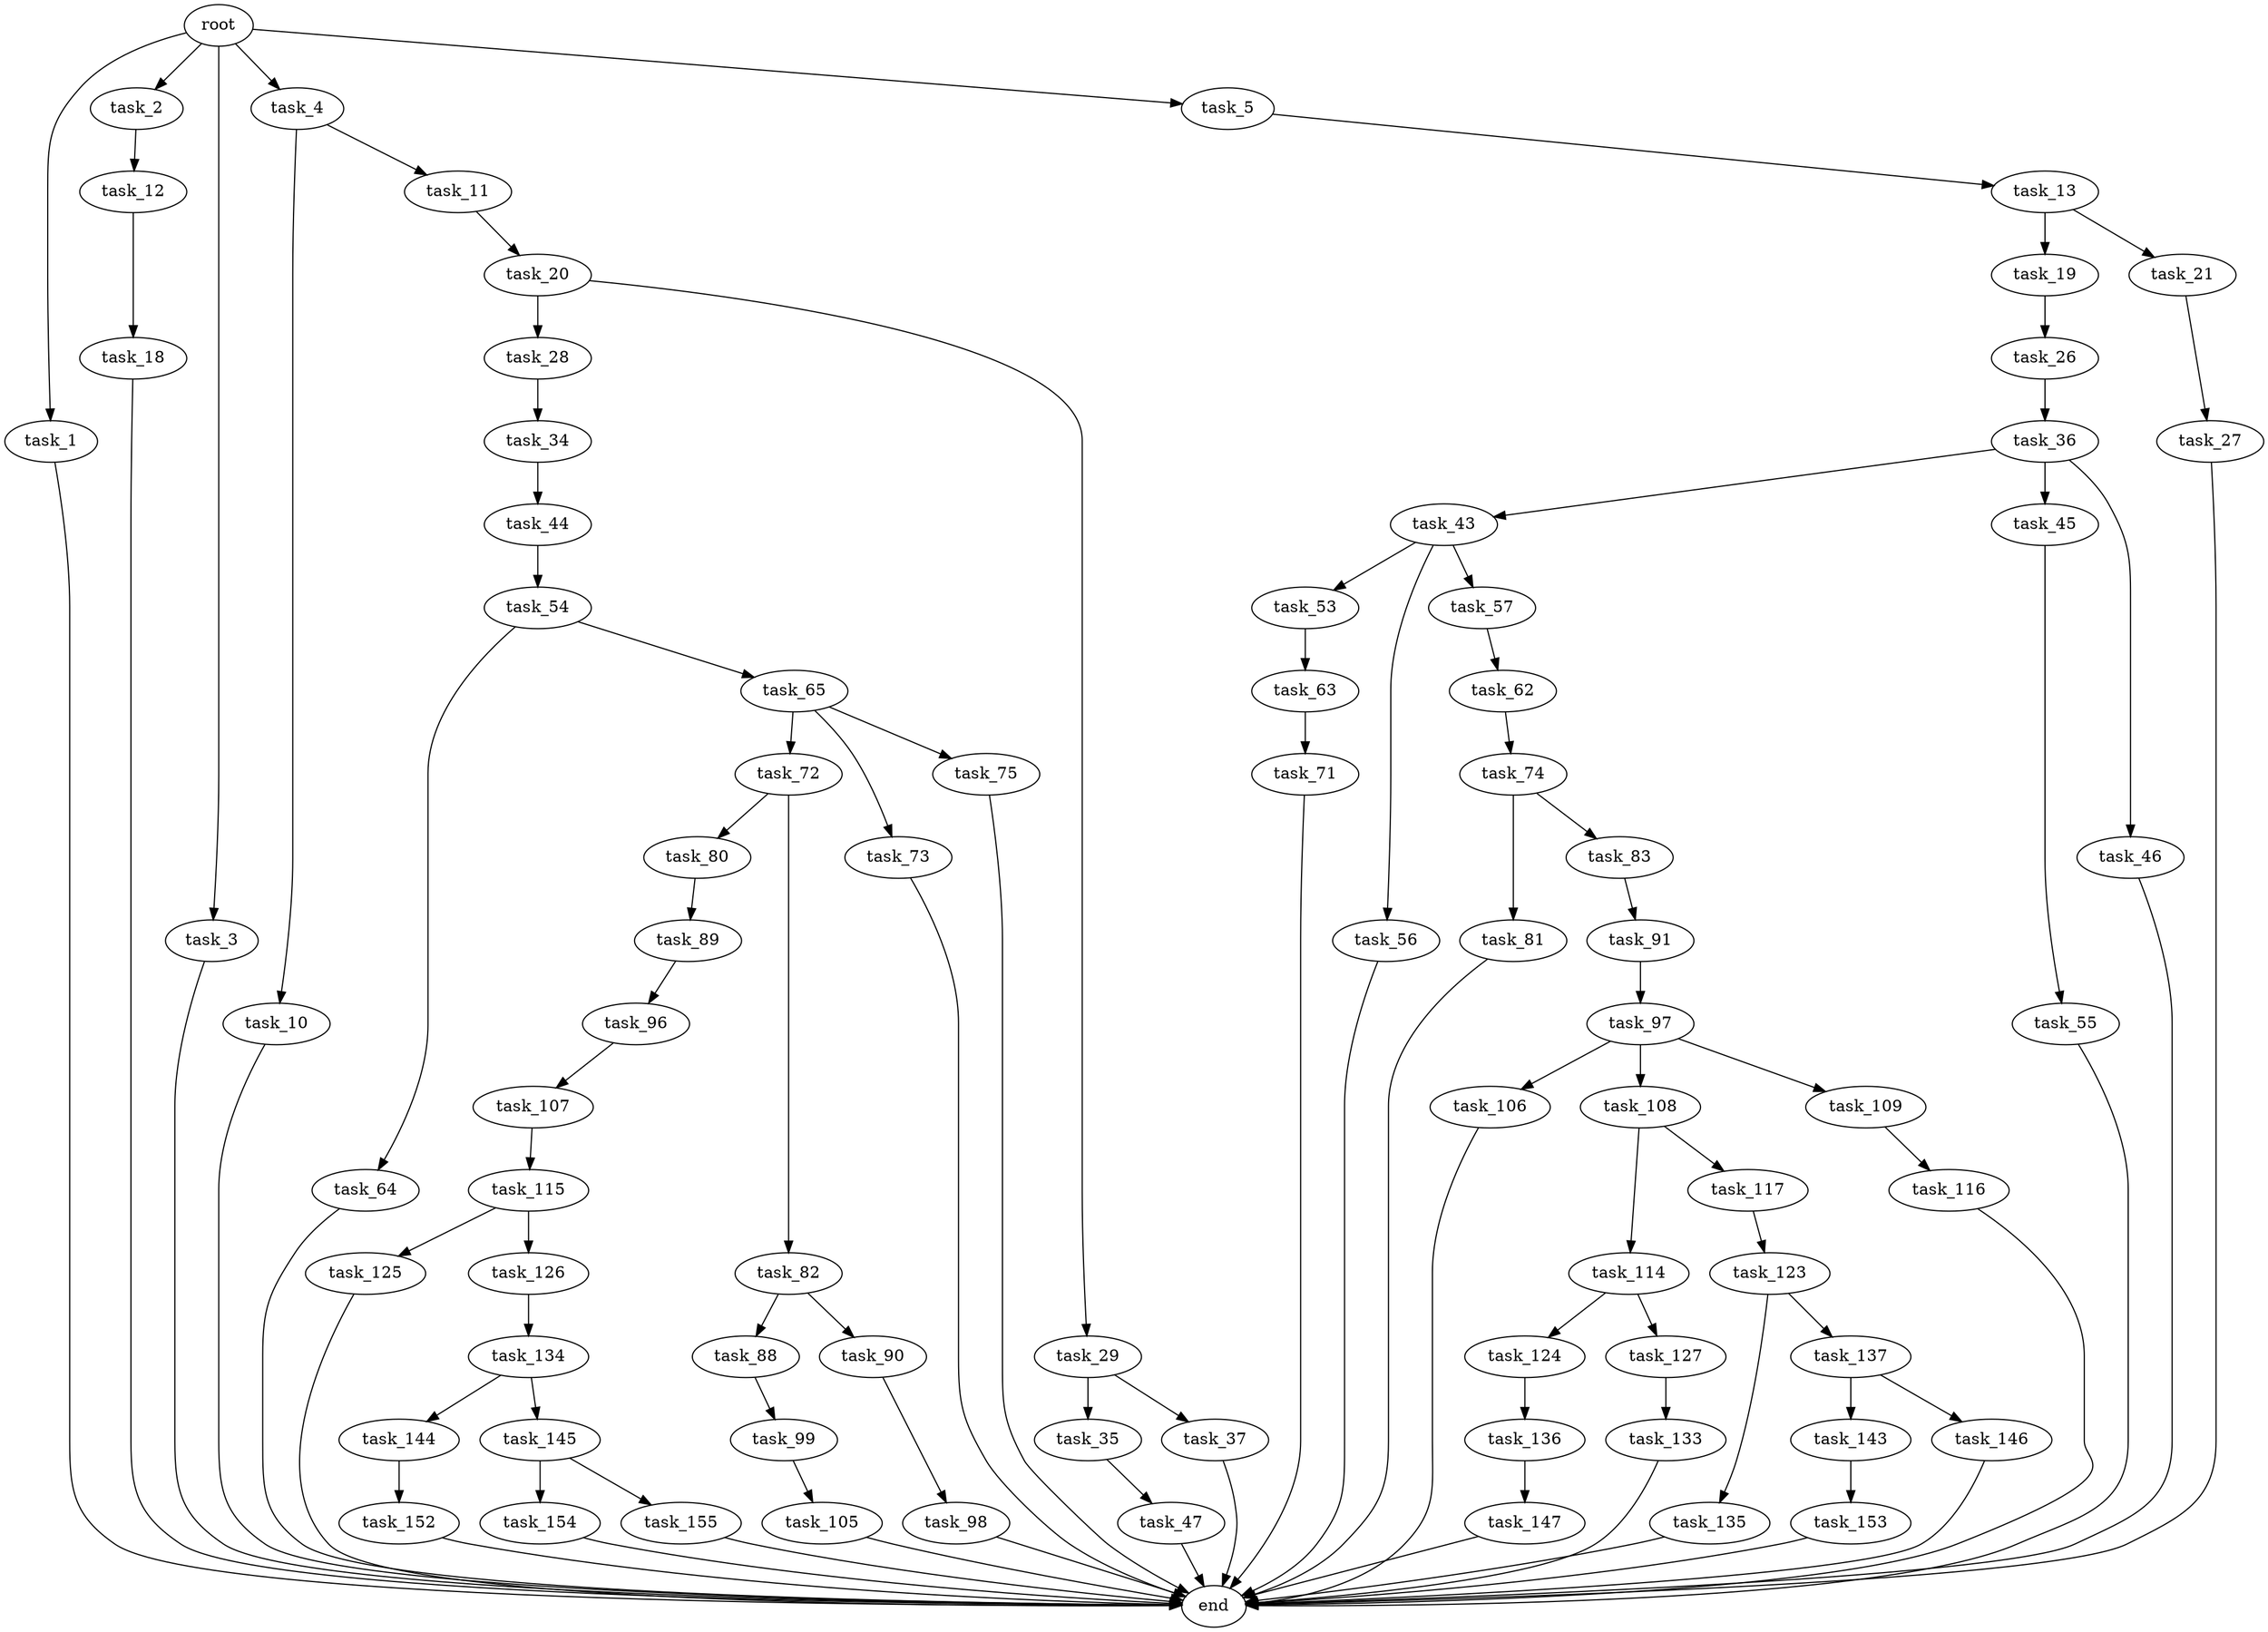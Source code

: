 digraph G {
  root [size="0.000000"];
  task_1 [size="6037813513.000000"];
  task_2 [size="549755813888.000000"];
  task_3 [size="657698222.000000"];
  task_4 [size="4320658301.000000"];
  task_5 [size="28991029248.000000"];
  task_10 [size="217179080773.000000"];
  task_11 [size="782757789696.000000"];
  task_12 [size="1148053541265.000000"];
  task_13 [size="27234276882.000000"];
  task_18 [size="4431303252.000000"];
  task_19 [size="1073741824000.000000"];
  task_20 [size="28991029248.000000"];
  task_21 [size="4370341382.000000"];
  task_26 [size="2996427182.000000"];
  task_27 [size="14813340847.000000"];
  task_28 [size="134217728000.000000"];
  task_29 [size="782757789696.000000"];
  task_34 [size="10413684522.000000"];
  task_35 [size="782757789696.000000"];
  task_36 [size="68719476736.000000"];
  task_37 [size="872488043059.000000"];
  task_43 [size="549755813888.000000"];
  task_44 [size="22760480218.000000"];
  task_45 [size="30664395860.000000"];
  task_46 [size="561155904462.000000"];
  task_47 [size="811993820243.000000"];
  task_53 [size="28181153298.000000"];
  task_54 [size="5976790535.000000"];
  task_55 [size="186941873398.000000"];
  task_56 [size="368390329829.000000"];
  task_57 [size="1668225098.000000"];
  task_62 [size="1252565637235.000000"];
  task_63 [size="152302417386.000000"];
  task_64 [size="68719476736.000000"];
  task_65 [size="36488094228.000000"];
  task_71 [size="2982830305.000000"];
  task_72 [size="869374947220.000000"];
  task_73 [size="68719476736.000000"];
  task_74 [size="368293445632.000000"];
  task_75 [size="203036181204.000000"];
  task_80 [size="44841112827.000000"];
  task_81 [size="6028461088.000000"];
  task_82 [size="22742459702.000000"];
  task_83 [size="13392426934.000000"];
  task_88 [size="28382502646.000000"];
  task_89 [size="46014133505.000000"];
  task_90 [size="549755813888.000000"];
  task_91 [size="8589934592.000000"];
  task_96 [size="13249554234.000000"];
  task_97 [size="9587362410.000000"];
  task_98 [size="368293445632.000000"];
  task_99 [size="773066698060.000000"];
  task_105 [size="24492951173.000000"];
  task_106 [size="246018415495.000000"];
  task_107 [size="7928787865.000000"];
  task_108 [size="26362851057.000000"];
  task_109 [size="176411796653.000000"];
  task_114 [size="134217728000.000000"];
  task_115 [size="1073741824000.000000"];
  task_116 [size="8589934592.000000"];
  task_117 [size="28991029248.000000"];
  task_123 [size="231928233984.000000"];
  task_124 [size="13358916075.000000"];
  task_125 [size="305546932726.000000"];
  task_126 [size="4618332795.000000"];
  task_127 [size="13485258171.000000"];
  task_133 [size="6153622438.000000"];
  task_134 [size="291259759856.000000"];
  task_135 [size="134217728000.000000"];
  task_136 [size="34970389998.000000"];
  task_137 [size="1029243373337.000000"];
  task_143 [size="19856609103.000000"];
  task_144 [size="864708569990.000000"];
  task_145 [size="1073741824000.000000"];
  task_146 [size="368293445632.000000"];
  task_147 [size="653120685768.000000"];
  task_152 [size="8589934592.000000"];
  task_153 [size="31002116245.000000"];
  task_154 [size="28991029248.000000"];
  task_155 [size="1166873445.000000"];
  end [size="0.000000"];

  root -> task_1 [size="1.000000"];
  root -> task_2 [size="1.000000"];
  root -> task_3 [size="1.000000"];
  root -> task_4 [size="1.000000"];
  root -> task_5 [size="1.000000"];
  task_1 -> end [size="1.000000"];
  task_2 -> task_12 [size="536870912.000000"];
  task_3 -> end [size="1.000000"];
  task_4 -> task_10 [size="134217728.000000"];
  task_4 -> task_11 [size="134217728.000000"];
  task_5 -> task_13 [size="75497472.000000"];
  task_10 -> end [size="1.000000"];
  task_11 -> task_20 [size="679477248.000000"];
  task_12 -> task_18 [size="838860800.000000"];
  task_13 -> task_19 [size="536870912.000000"];
  task_13 -> task_21 [size="536870912.000000"];
  task_18 -> end [size="1.000000"];
  task_19 -> task_26 [size="838860800.000000"];
  task_20 -> task_28 [size="75497472.000000"];
  task_20 -> task_29 [size="75497472.000000"];
  task_21 -> task_27 [size="75497472.000000"];
  task_26 -> task_36 [size="134217728.000000"];
  task_27 -> end [size="1.000000"];
  task_28 -> task_34 [size="209715200.000000"];
  task_29 -> task_35 [size="679477248.000000"];
  task_29 -> task_37 [size="679477248.000000"];
  task_34 -> task_44 [size="209715200.000000"];
  task_35 -> task_47 [size="679477248.000000"];
  task_36 -> task_43 [size="134217728.000000"];
  task_36 -> task_45 [size="134217728.000000"];
  task_36 -> task_46 [size="134217728.000000"];
  task_37 -> end [size="1.000000"];
  task_43 -> task_53 [size="536870912.000000"];
  task_43 -> task_56 [size="536870912.000000"];
  task_43 -> task_57 [size="536870912.000000"];
  task_44 -> task_54 [size="536870912.000000"];
  task_45 -> task_55 [size="536870912.000000"];
  task_46 -> end [size="1.000000"];
  task_47 -> end [size="1.000000"];
  task_53 -> task_63 [size="75497472.000000"];
  task_54 -> task_64 [size="411041792.000000"];
  task_54 -> task_65 [size="411041792.000000"];
  task_55 -> end [size="1.000000"];
  task_56 -> end [size="1.000000"];
  task_57 -> task_62 [size="33554432.000000"];
  task_62 -> task_74 [size="838860800.000000"];
  task_63 -> task_71 [size="134217728.000000"];
  task_64 -> end [size="1.000000"];
  task_65 -> task_72 [size="33554432.000000"];
  task_65 -> task_73 [size="33554432.000000"];
  task_65 -> task_75 [size="33554432.000000"];
  task_71 -> end [size="1.000000"];
  task_72 -> task_80 [size="679477248.000000"];
  task_72 -> task_82 [size="679477248.000000"];
  task_73 -> end [size="1.000000"];
  task_74 -> task_81 [size="411041792.000000"];
  task_74 -> task_83 [size="411041792.000000"];
  task_75 -> end [size="1.000000"];
  task_80 -> task_89 [size="33554432.000000"];
  task_81 -> end [size="1.000000"];
  task_82 -> task_88 [size="536870912.000000"];
  task_82 -> task_90 [size="536870912.000000"];
  task_83 -> task_91 [size="301989888.000000"];
  task_88 -> task_99 [size="536870912.000000"];
  task_89 -> task_96 [size="33554432.000000"];
  task_90 -> task_98 [size="536870912.000000"];
  task_91 -> task_97 [size="33554432.000000"];
  task_96 -> task_107 [size="679477248.000000"];
  task_97 -> task_106 [size="411041792.000000"];
  task_97 -> task_108 [size="411041792.000000"];
  task_97 -> task_109 [size="411041792.000000"];
  task_98 -> end [size="1.000000"];
  task_99 -> task_105 [size="838860800.000000"];
  task_105 -> end [size="1.000000"];
  task_106 -> end [size="1.000000"];
  task_107 -> task_115 [size="209715200.000000"];
  task_108 -> task_114 [size="679477248.000000"];
  task_108 -> task_117 [size="679477248.000000"];
  task_109 -> task_116 [size="679477248.000000"];
  task_114 -> task_124 [size="209715200.000000"];
  task_114 -> task_127 [size="209715200.000000"];
  task_115 -> task_125 [size="838860800.000000"];
  task_115 -> task_126 [size="838860800.000000"];
  task_116 -> end [size="1.000000"];
  task_117 -> task_123 [size="75497472.000000"];
  task_123 -> task_135 [size="301989888.000000"];
  task_123 -> task_137 [size="301989888.000000"];
  task_124 -> task_136 [size="411041792.000000"];
  task_125 -> end [size="1.000000"];
  task_126 -> task_134 [size="301989888.000000"];
  task_127 -> task_133 [size="411041792.000000"];
  task_133 -> end [size="1.000000"];
  task_134 -> task_144 [size="301989888.000000"];
  task_134 -> task_145 [size="301989888.000000"];
  task_135 -> end [size="1.000000"];
  task_136 -> task_147 [size="679477248.000000"];
  task_137 -> task_143 [size="679477248.000000"];
  task_137 -> task_146 [size="679477248.000000"];
  task_143 -> task_153 [size="536870912.000000"];
  task_144 -> task_152 [size="536870912.000000"];
  task_145 -> task_154 [size="838860800.000000"];
  task_145 -> task_155 [size="838860800.000000"];
  task_146 -> end [size="1.000000"];
  task_147 -> end [size="1.000000"];
  task_152 -> end [size="1.000000"];
  task_153 -> end [size="1.000000"];
  task_154 -> end [size="1.000000"];
  task_155 -> end [size="1.000000"];
}
